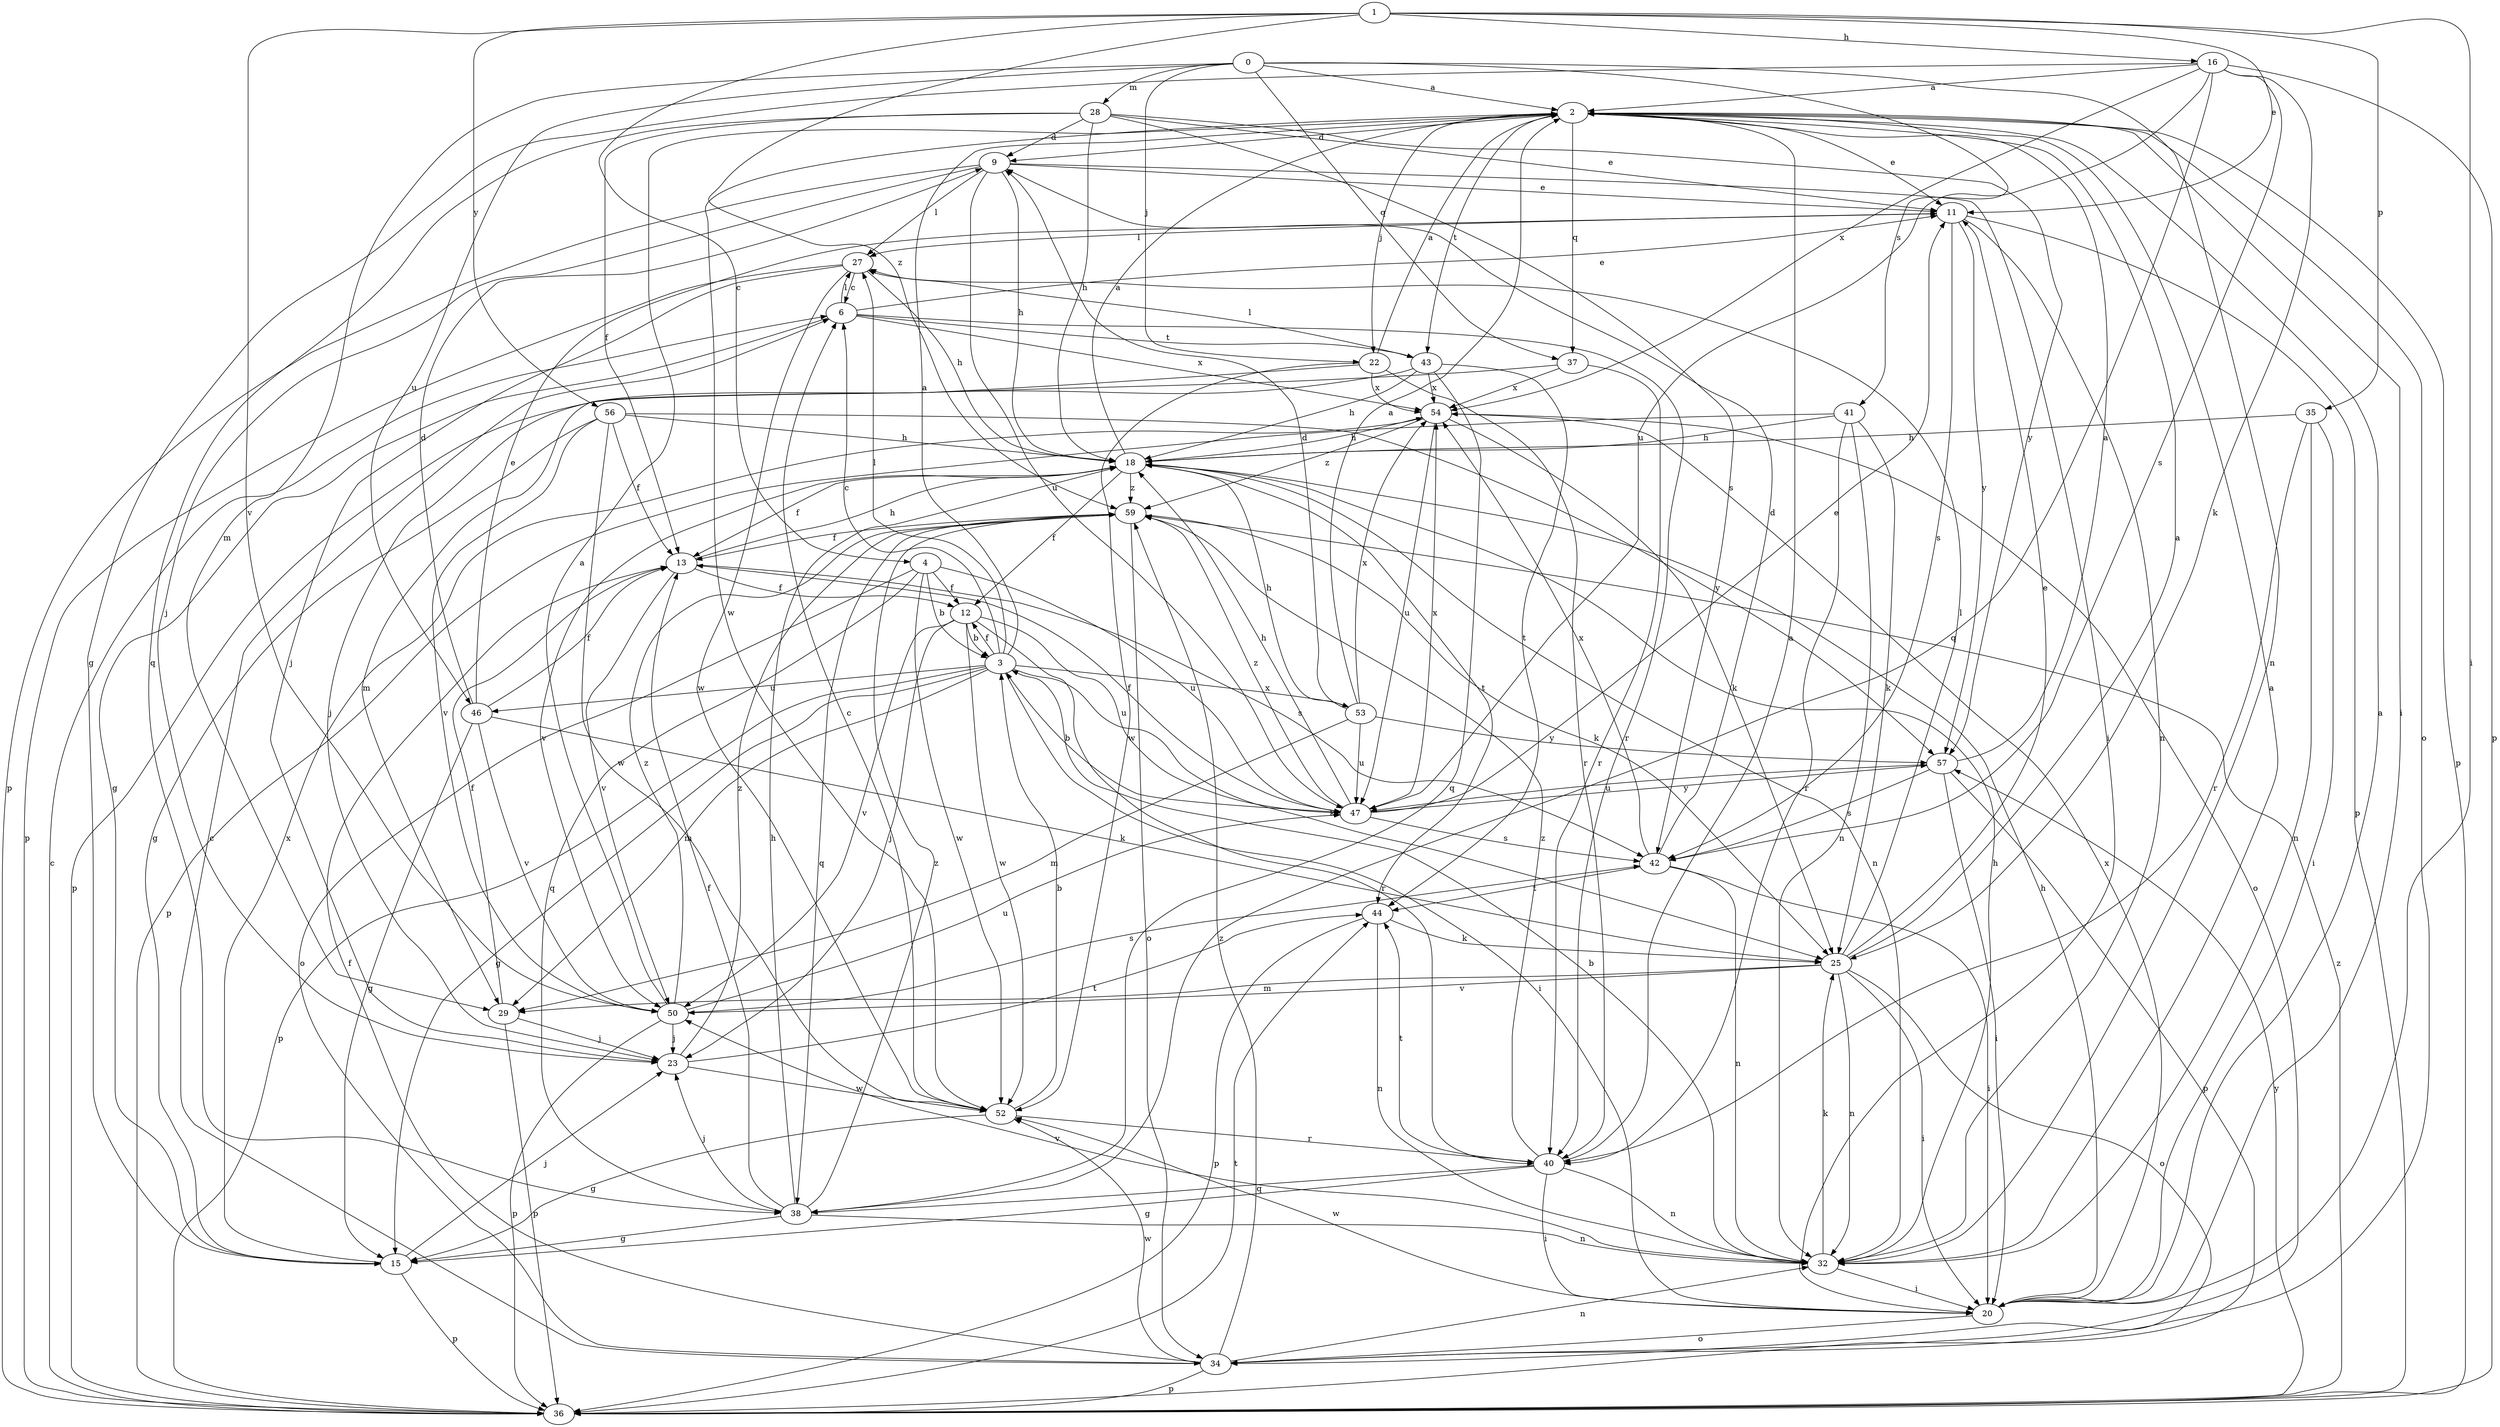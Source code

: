 strict digraph  {
0;
1;
2;
3;
4;
6;
9;
11;
12;
13;
15;
16;
18;
20;
22;
23;
25;
27;
28;
29;
32;
34;
35;
36;
37;
38;
40;
41;
42;
43;
44;
46;
47;
50;
52;
53;
54;
56;
57;
59;
0 -> 2  [label=a];
0 -> 22  [label=j];
0 -> 28  [label=m];
0 -> 29  [label=m];
0 -> 32  [label=n];
0 -> 37  [label=q];
0 -> 41  [label=s];
0 -> 46  [label=u];
1 -> 4  [label=c];
1 -> 11  [label=e];
1 -> 16  [label=h];
1 -> 20  [label=i];
1 -> 35  [label=p];
1 -> 50  [label=v];
1 -> 56  [label=y];
1 -> 59  [label=z];
2 -> 9  [label=d];
2 -> 11  [label=e];
2 -> 20  [label=i];
2 -> 22  [label=j];
2 -> 34  [label=o];
2 -> 36  [label=p];
2 -> 37  [label=q];
2 -> 43  [label=t];
2 -> 52  [label=w];
3 -> 2  [label=a];
3 -> 6  [label=c];
3 -> 12  [label=f];
3 -> 15  [label=g];
3 -> 20  [label=i];
3 -> 25  [label=k];
3 -> 27  [label=l];
3 -> 29  [label=m];
3 -> 36  [label=p];
3 -> 46  [label=u];
3 -> 53  [label=x];
4 -> 3  [label=b];
4 -> 12  [label=f];
4 -> 34  [label=o];
4 -> 38  [label=q];
4 -> 47  [label=u];
4 -> 52  [label=w];
6 -> 11  [label=e];
6 -> 15  [label=g];
6 -> 27  [label=l];
6 -> 40  [label=r];
6 -> 43  [label=t];
6 -> 54  [label=x];
9 -> 11  [label=e];
9 -> 18  [label=h];
9 -> 20  [label=i];
9 -> 23  [label=j];
9 -> 27  [label=l];
9 -> 36  [label=p];
9 -> 47  [label=u];
11 -> 27  [label=l];
11 -> 32  [label=n];
11 -> 36  [label=p];
11 -> 42  [label=s];
11 -> 57  [label=y];
12 -> 3  [label=b];
12 -> 23  [label=j];
12 -> 40  [label=r];
12 -> 47  [label=u];
12 -> 50  [label=v];
12 -> 52  [label=w];
13 -> 12  [label=f];
13 -> 18  [label=h];
13 -> 42  [label=s];
13 -> 50  [label=v];
15 -> 23  [label=j];
15 -> 36  [label=p];
15 -> 54  [label=x];
16 -> 2  [label=a];
16 -> 15  [label=g];
16 -> 25  [label=k];
16 -> 36  [label=p];
16 -> 38  [label=q];
16 -> 42  [label=s];
16 -> 47  [label=u];
16 -> 54  [label=x];
18 -> 2  [label=a];
18 -> 12  [label=f];
18 -> 13  [label=f];
18 -> 32  [label=n];
18 -> 44  [label=t];
18 -> 50  [label=v];
18 -> 59  [label=z];
20 -> 2  [label=a];
20 -> 18  [label=h];
20 -> 34  [label=o];
20 -> 52  [label=w];
20 -> 54  [label=x];
22 -> 2  [label=a];
22 -> 29  [label=m];
22 -> 40  [label=r];
22 -> 52  [label=w];
22 -> 54  [label=x];
23 -> 44  [label=t];
23 -> 52  [label=w];
23 -> 59  [label=z];
25 -> 2  [label=a];
25 -> 11  [label=e];
25 -> 20  [label=i];
25 -> 27  [label=l];
25 -> 29  [label=m];
25 -> 32  [label=n];
25 -> 34  [label=o];
25 -> 50  [label=v];
27 -> 6  [label=c];
27 -> 18  [label=h];
27 -> 23  [label=j];
27 -> 36  [label=p];
27 -> 52  [label=w];
28 -> 9  [label=d];
28 -> 11  [label=e];
28 -> 13  [label=f];
28 -> 18  [label=h];
28 -> 38  [label=q];
28 -> 42  [label=s];
28 -> 57  [label=y];
29 -> 13  [label=f];
29 -> 23  [label=j];
29 -> 36  [label=p];
32 -> 2  [label=a];
32 -> 3  [label=b];
32 -> 18  [label=h];
32 -> 20  [label=i];
32 -> 25  [label=k];
32 -> 50  [label=v];
34 -> 6  [label=c];
34 -> 13  [label=f];
34 -> 32  [label=n];
34 -> 36  [label=p];
34 -> 52  [label=w];
34 -> 59  [label=z];
35 -> 18  [label=h];
35 -> 20  [label=i];
35 -> 32  [label=n];
35 -> 40  [label=r];
36 -> 6  [label=c];
36 -> 44  [label=t];
36 -> 57  [label=y];
36 -> 59  [label=z];
37 -> 36  [label=p];
37 -> 40  [label=r];
37 -> 54  [label=x];
38 -> 13  [label=f];
38 -> 15  [label=g];
38 -> 18  [label=h];
38 -> 23  [label=j];
38 -> 32  [label=n];
38 -> 59  [label=z];
40 -> 2  [label=a];
40 -> 15  [label=g];
40 -> 20  [label=i];
40 -> 32  [label=n];
40 -> 38  [label=q];
40 -> 44  [label=t];
40 -> 59  [label=z];
41 -> 18  [label=h];
41 -> 25  [label=k];
41 -> 32  [label=n];
41 -> 36  [label=p];
41 -> 40  [label=r];
42 -> 9  [label=d];
42 -> 20  [label=i];
42 -> 32  [label=n];
42 -> 44  [label=t];
42 -> 54  [label=x];
43 -> 18  [label=h];
43 -> 23  [label=j];
43 -> 27  [label=l];
43 -> 38  [label=q];
43 -> 44  [label=t];
43 -> 54  [label=x];
44 -> 25  [label=k];
44 -> 32  [label=n];
44 -> 36  [label=p];
46 -> 9  [label=d];
46 -> 11  [label=e];
46 -> 13  [label=f];
46 -> 15  [label=g];
46 -> 25  [label=k];
46 -> 50  [label=v];
47 -> 3  [label=b];
47 -> 11  [label=e];
47 -> 13  [label=f];
47 -> 18  [label=h];
47 -> 42  [label=s];
47 -> 54  [label=x];
47 -> 57  [label=y];
47 -> 59  [label=z];
50 -> 2  [label=a];
50 -> 23  [label=j];
50 -> 36  [label=p];
50 -> 42  [label=s];
50 -> 47  [label=u];
50 -> 59  [label=z];
52 -> 3  [label=b];
52 -> 6  [label=c];
52 -> 15  [label=g];
52 -> 40  [label=r];
53 -> 2  [label=a];
53 -> 9  [label=d];
53 -> 18  [label=h];
53 -> 29  [label=m];
53 -> 47  [label=u];
53 -> 54  [label=x];
53 -> 57  [label=y];
54 -> 18  [label=h];
54 -> 25  [label=k];
54 -> 34  [label=o];
54 -> 47  [label=u];
54 -> 59  [label=z];
56 -> 13  [label=f];
56 -> 15  [label=g];
56 -> 18  [label=h];
56 -> 50  [label=v];
56 -> 52  [label=w];
56 -> 57  [label=y];
57 -> 2  [label=a];
57 -> 20  [label=i];
57 -> 36  [label=p];
57 -> 42  [label=s];
57 -> 47  [label=u];
59 -> 13  [label=f];
59 -> 25  [label=k];
59 -> 34  [label=o];
59 -> 38  [label=q];
}
